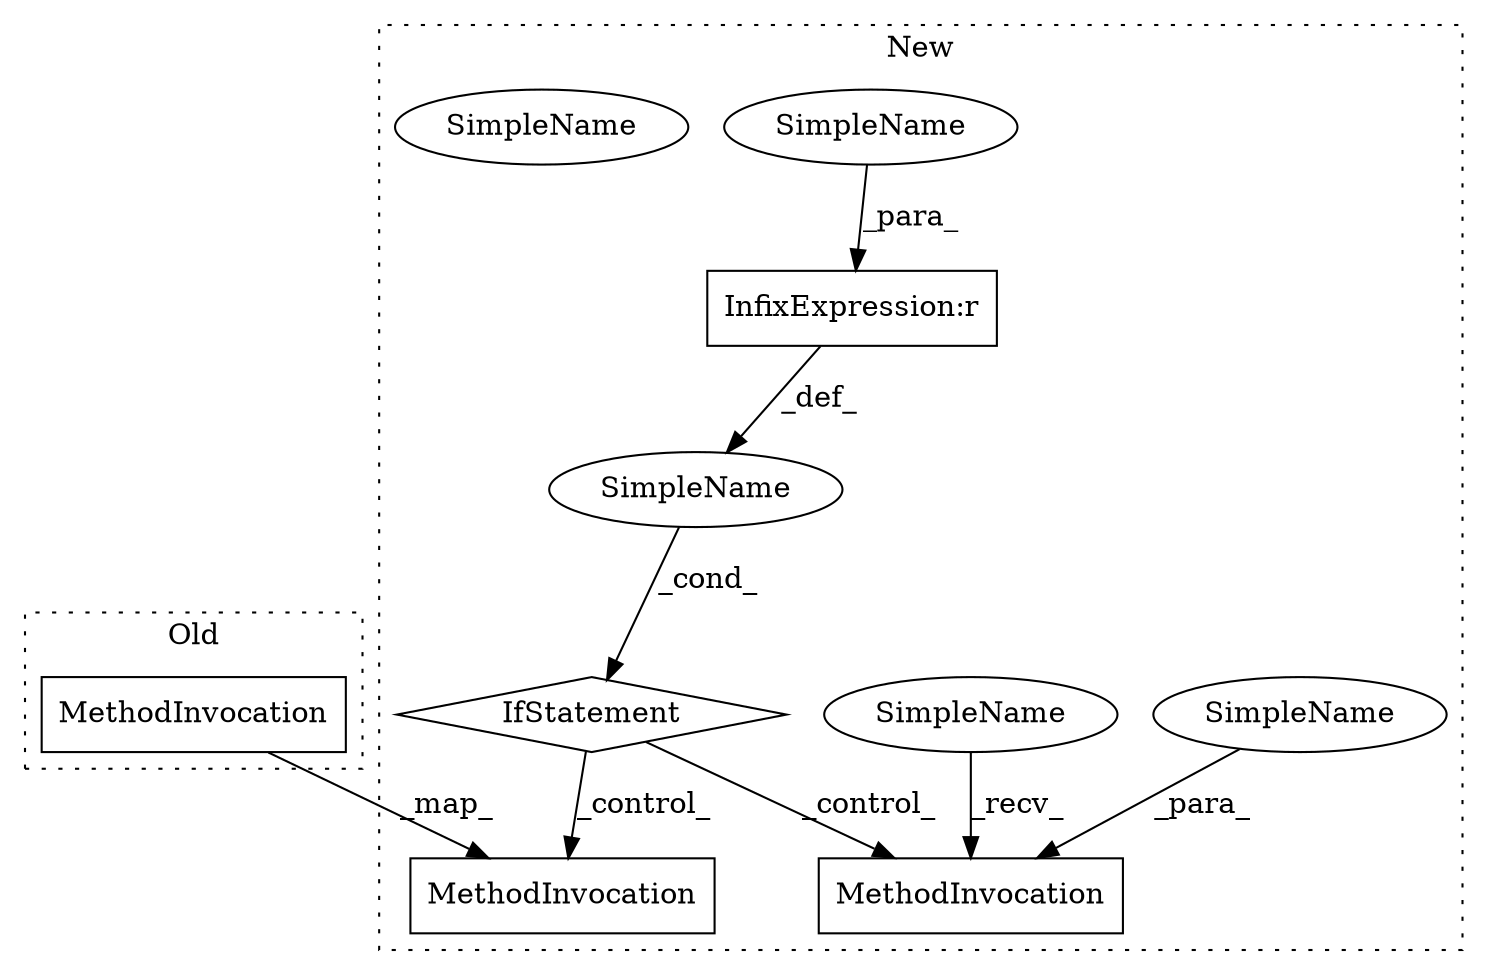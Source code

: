digraph G {
subgraph cluster0 {
2 [label="MethodInvocation" a="32" s="2502,2529" l="4,1" shape="box"];
label = "Old";
style="dotted";
}
subgraph cluster1 {
1 [label="IfStatement" a="25" s="2498,2523" l="4,2" shape="diamond"];
3 [label="MethodInvocation" a="32" s="2541,2568" l="4,1" shape="box"];
4 [label="MethodInvocation" a="32" s="2603,2644" l="4,1" shape="box"];
5 [label="SimpleName" a="42" s="2519" l="4" shape="ellipse"];
6 [label="SimpleName" a="42" s="2599" l="3" shape="ellipse"];
7 [label="SimpleName" a="42" s="" l="" shape="ellipse"];
8 [label="SimpleName" a="42" s="2607" l="1" shape="ellipse"];
9 [label="SimpleName" a="42" s="2519" l="4" shape="ellipse"];
10 [label="InfixExpression:r" a="27" s="2515" l="4" shape="box"];
label = "New";
style="dotted";
}
1 -> 3 [label="_control_"];
1 -> 4 [label="_control_"];
2 -> 3 [label="_map_"];
5 -> 10 [label="_para_"];
6 -> 4 [label="_recv_"];
7 -> 1 [label="_cond_"];
8 -> 4 [label="_para_"];
10 -> 7 [label="_def_"];
}